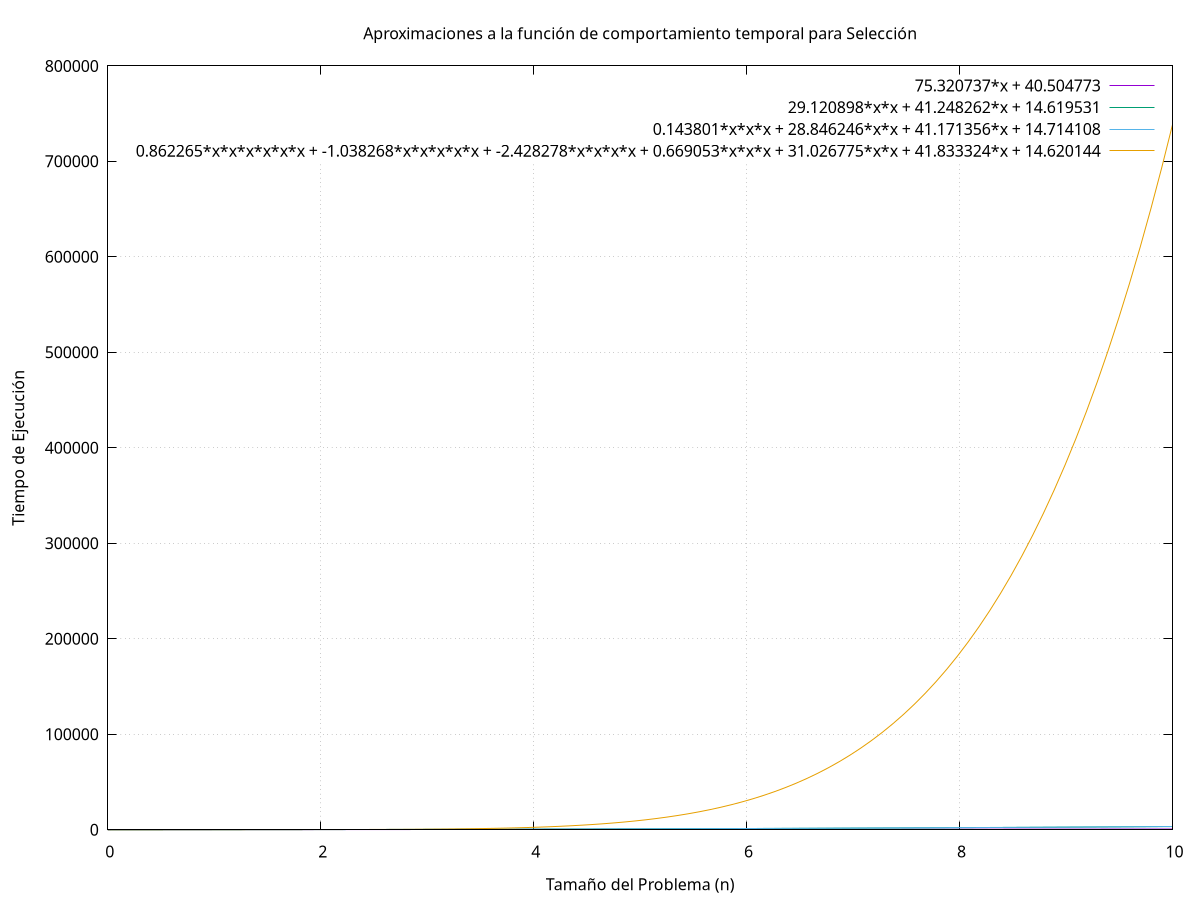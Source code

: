 # Gráfica de las aproximaciones a la función del comportamiento temporal
# (tiempo real) para el algoritmo: Selección.
set title "Aproximaciones a la función de comportamiento temporal para Selección"
set grid
set xlabel "Tamaño del Problema (n)"
set ylabel "Tiempo de Ejecución"
plot [0:] \
  75.320737*x + 40.504773, \
  29.120898*x*x + 41.248262*x + 14.619531, \
  0.143801*x*x*x + 28.846246*x*x + 41.171356*x + 14.714108, \
  0.862265*x*x*x*x*x*x + -1.038268*x*x*x*x*x + -2.428278*x*x*x*x + 0.669053*x*x*x + 31.026775*x*x + 41.833324*x + 14.620144
